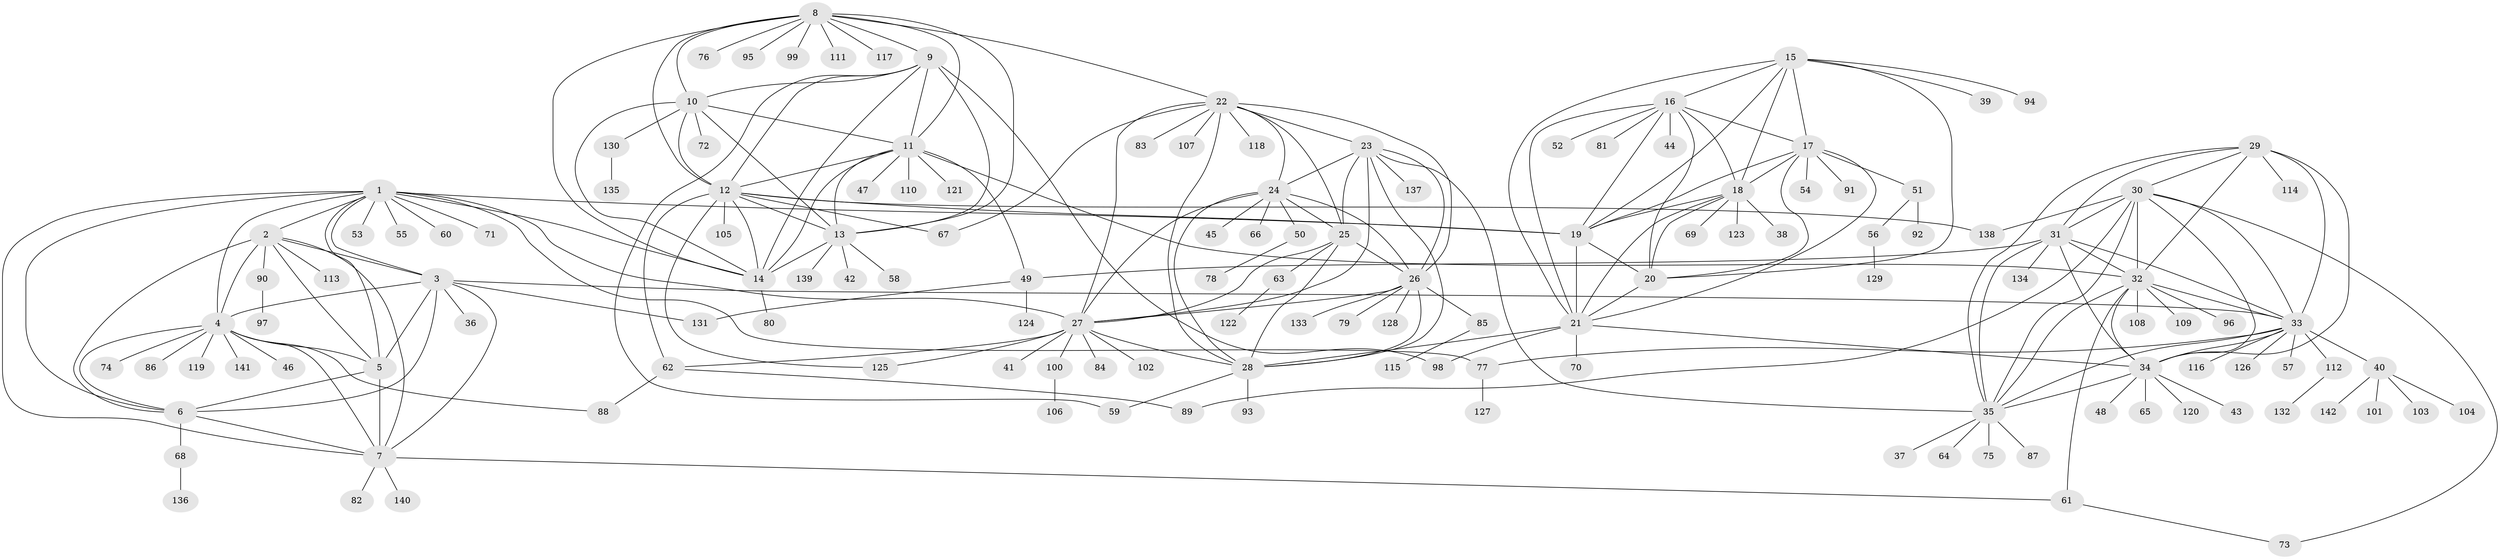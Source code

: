// coarse degree distribution, {12: 0.00909090909090909, 10: 0.045454545454545456, 8: 0.02727272727272727, 5: 0.01818181818181818, 6: 0.045454545454545456, 9: 0.03636363636363636, 11: 0.02727272727272727, 7: 0.01818181818181818, 4: 0.03636363636363636, 16: 0.00909090909090909, 1: 0.6272727272727273, 3: 0.01818181818181818, 2: 0.08181818181818182}
// Generated by graph-tools (version 1.1) at 2025/42/03/06/25 10:42:07]
// undirected, 142 vertices, 235 edges
graph export_dot {
graph [start="1"]
  node [color=gray90,style=filled];
  1;
  2;
  3;
  4;
  5;
  6;
  7;
  8;
  9;
  10;
  11;
  12;
  13;
  14;
  15;
  16;
  17;
  18;
  19;
  20;
  21;
  22;
  23;
  24;
  25;
  26;
  27;
  28;
  29;
  30;
  31;
  32;
  33;
  34;
  35;
  36;
  37;
  38;
  39;
  40;
  41;
  42;
  43;
  44;
  45;
  46;
  47;
  48;
  49;
  50;
  51;
  52;
  53;
  54;
  55;
  56;
  57;
  58;
  59;
  60;
  61;
  62;
  63;
  64;
  65;
  66;
  67;
  68;
  69;
  70;
  71;
  72;
  73;
  74;
  75;
  76;
  77;
  78;
  79;
  80;
  81;
  82;
  83;
  84;
  85;
  86;
  87;
  88;
  89;
  90;
  91;
  92;
  93;
  94;
  95;
  96;
  97;
  98;
  99;
  100;
  101;
  102;
  103;
  104;
  105;
  106;
  107;
  108;
  109;
  110;
  111;
  112;
  113;
  114;
  115;
  116;
  117;
  118;
  119;
  120;
  121;
  122;
  123;
  124;
  125;
  126;
  127;
  128;
  129;
  130;
  131;
  132;
  133;
  134;
  135;
  136;
  137;
  138;
  139;
  140;
  141;
  142;
  1 -- 2;
  1 -- 3;
  1 -- 4;
  1 -- 5;
  1 -- 6;
  1 -- 7;
  1 -- 14;
  1 -- 19;
  1 -- 27;
  1 -- 53;
  1 -- 55;
  1 -- 60;
  1 -- 71;
  1 -- 77;
  2 -- 3;
  2 -- 4;
  2 -- 5;
  2 -- 6;
  2 -- 7;
  2 -- 90;
  2 -- 113;
  3 -- 4;
  3 -- 5;
  3 -- 6;
  3 -- 7;
  3 -- 33;
  3 -- 36;
  3 -- 131;
  4 -- 5;
  4 -- 6;
  4 -- 7;
  4 -- 46;
  4 -- 74;
  4 -- 86;
  4 -- 88;
  4 -- 119;
  4 -- 141;
  5 -- 6;
  5 -- 7;
  6 -- 7;
  6 -- 68;
  7 -- 61;
  7 -- 82;
  7 -- 140;
  8 -- 9;
  8 -- 10;
  8 -- 11;
  8 -- 12;
  8 -- 13;
  8 -- 14;
  8 -- 22;
  8 -- 76;
  8 -- 95;
  8 -- 99;
  8 -- 111;
  8 -- 117;
  9 -- 10;
  9 -- 11;
  9 -- 12;
  9 -- 13;
  9 -- 14;
  9 -- 59;
  9 -- 98;
  10 -- 11;
  10 -- 12;
  10 -- 13;
  10 -- 14;
  10 -- 72;
  10 -- 130;
  11 -- 12;
  11 -- 13;
  11 -- 14;
  11 -- 32;
  11 -- 47;
  11 -- 49;
  11 -- 110;
  11 -- 121;
  12 -- 13;
  12 -- 14;
  12 -- 19;
  12 -- 62;
  12 -- 67;
  12 -- 105;
  12 -- 125;
  12 -- 138;
  13 -- 14;
  13 -- 42;
  13 -- 58;
  13 -- 139;
  14 -- 80;
  15 -- 16;
  15 -- 17;
  15 -- 18;
  15 -- 19;
  15 -- 20;
  15 -- 21;
  15 -- 39;
  15 -- 94;
  16 -- 17;
  16 -- 18;
  16 -- 19;
  16 -- 20;
  16 -- 21;
  16 -- 44;
  16 -- 52;
  16 -- 81;
  17 -- 18;
  17 -- 19;
  17 -- 20;
  17 -- 21;
  17 -- 51;
  17 -- 54;
  17 -- 91;
  18 -- 19;
  18 -- 20;
  18 -- 21;
  18 -- 38;
  18 -- 69;
  18 -- 123;
  19 -- 20;
  19 -- 21;
  20 -- 21;
  21 -- 28;
  21 -- 34;
  21 -- 70;
  21 -- 98;
  22 -- 23;
  22 -- 24;
  22 -- 25;
  22 -- 26;
  22 -- 27;
  22 -- 28;
  22 -- 67;
  22 -- 83;
  22 -- 107;
  22 -- 118;
  23 -- 24;
  23 -- 25;
  23 -- 26;
  23 -- 27;
  23 -- 28;
  23 -- 35;
  23 -- 137;
  24 -- 25;
  24 -- 26;
  24 -- 27;
  24 -- 28;
  24 -- 45;
  24 -- 50;
  24 -- 66;
  25 -- 26;
  25 -- 27;
  25 -- 28;
  25 -- 63;
  26 -- 27;
  26 -- 28;
  26 -- 79;
  26 -- 85;
  26 -- 128;
  26 -- 133;
  27 -- 28;
  27 -- 41;
  27 -- 62;
  27 -- 84;
  27 -- 100;
  27 -- 102;
  27 -- 125;
  28 -- 59;
  28 -- 93;
  29 -- 30;
  29 -- 31;
  29 -- 32;
  29 -- 33;
  29 -- 34;
  29 -- 35;
  29 -- 114;
  30 -- 31;
  30 -- 32;
  30 -- 33;
  30 -- 34;
  30 -- 35;
  30 -- 73;
  30 -- 89;
  30 -- 138;
  31 -- 32;
  31 -- 33;
  31 -- 34;
  31 -- 35;
  31 -- 49;
  31 -- 134;
  32 -- 33;
  32 -- 34;
  32 -- 35;
  32 -- 61;
  32 -- 96;
  32 -- 108;
  32 -- 109;
  33 -- 34;
  33 -- 35;
  33 -- 40;
  33 -- 57;
  33 -- 77;
  33 -- 112;
  33 -- 116;
  33 -- 126;
  34 -- 35;
  34 -- 43;
  34 -- 48;
  34 -- 65;
  34 -- 120;
  35 -- 37;
  35 -- 64;
  35 -- 75;
  35 -- 87;
  40 -- 101;
  40 -- 103;
  40 -- 104;
  40 -- 142;
  49 -- 124;
  49 -- 131;
  50 -- 78;
  51 -- 56;
  51 -- 92;
  56 -- 129;
  61 -- 73;
  62 -- 88;
  62 -- 89;
  63 -- 122;
  68 -- 136;
  77 -- 127;
  85 -- 115;
  90 -- 97;
  100 -- 106;
  112 -- 132;
  130 -- 135;
}
